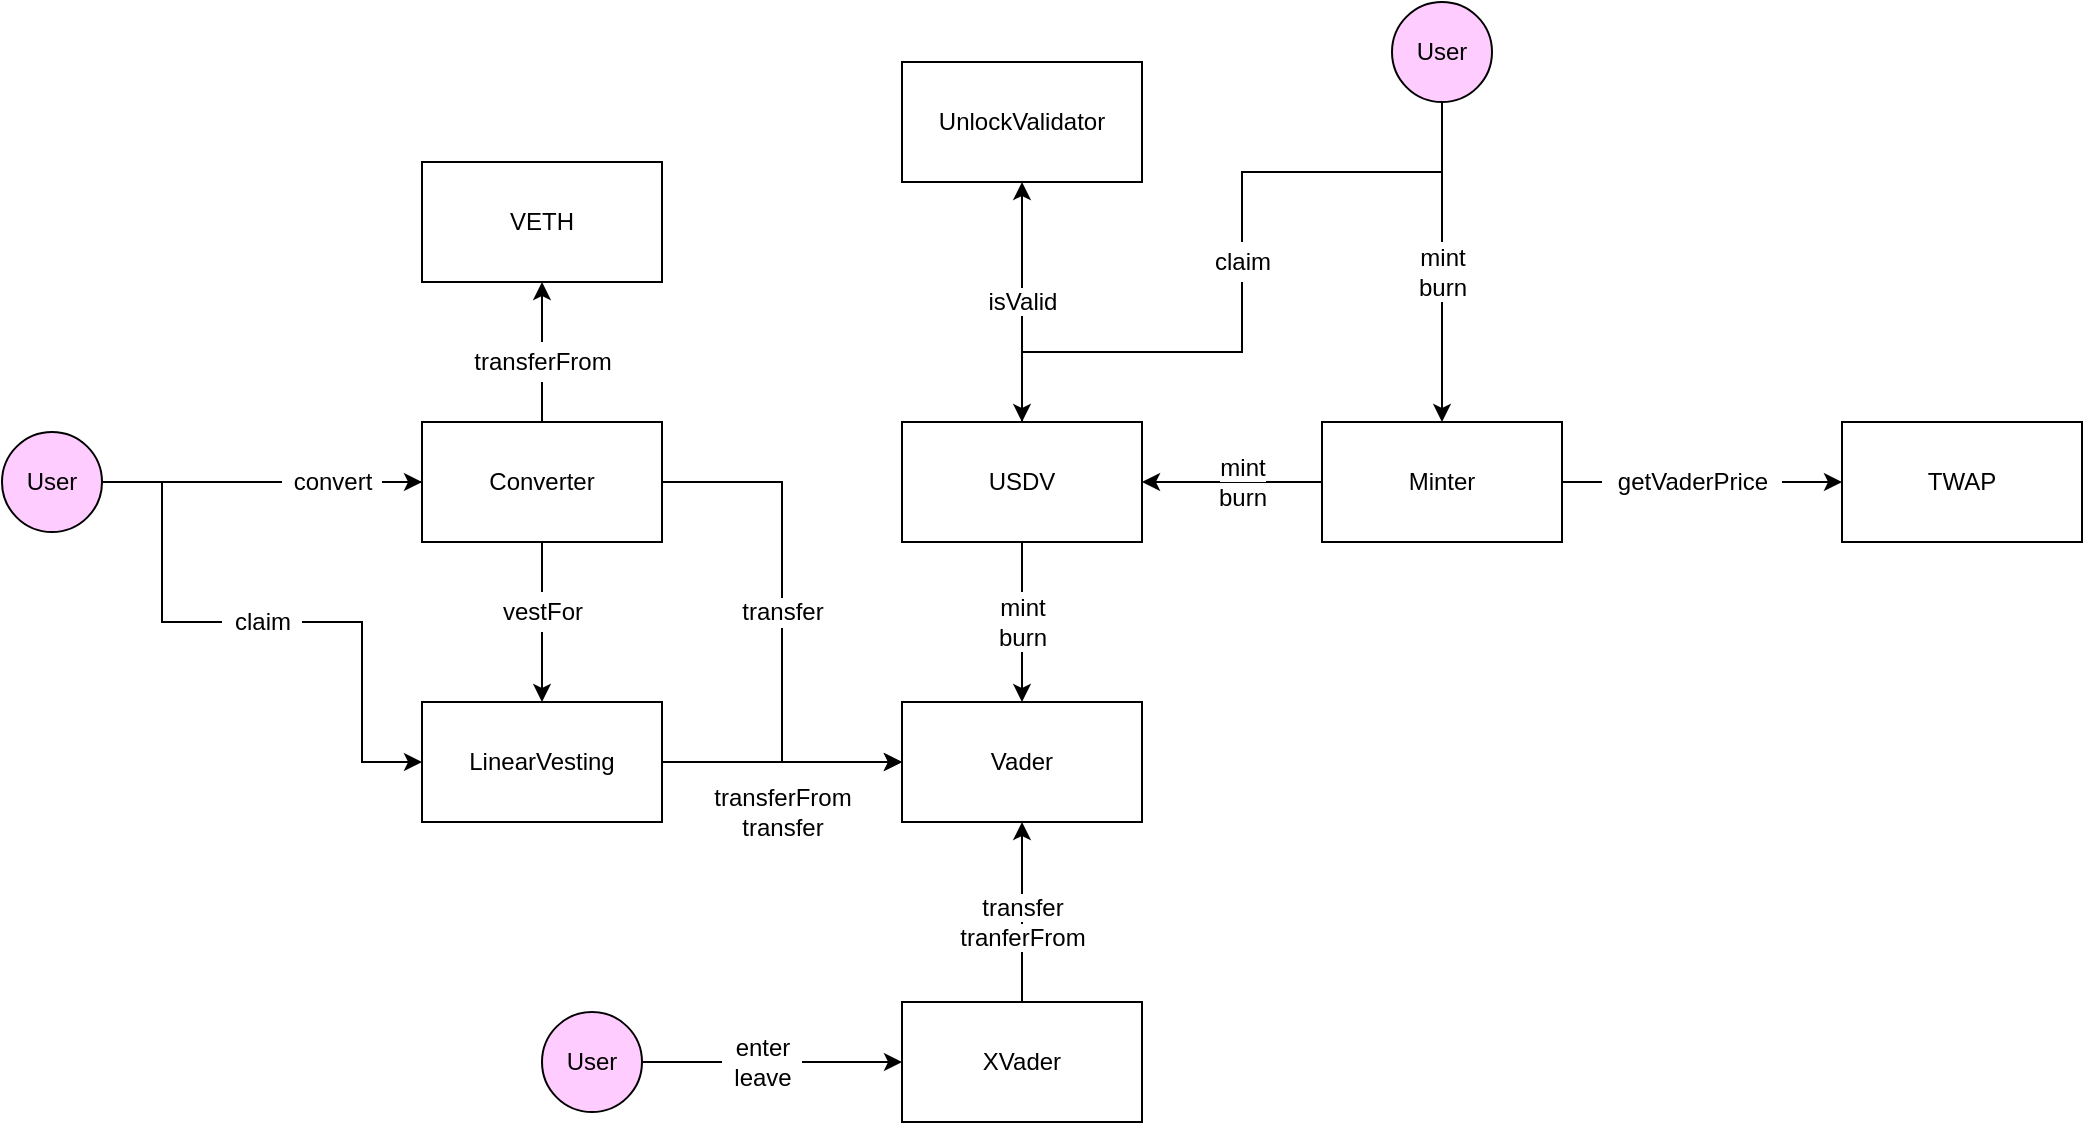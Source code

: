 <mxfile version="15.8.4" type="device"><diagram id="hppAtZGRtyBYPSNbsOE0" name="Page-1"><mxGraphModel dx="1422" dy="651" grid="1" gridSize="10" guides="1" tooltips="1" connect="1" arrows="1" fold="1" page="1" pageScale="1" pageWidth="1100" pageHeight="850" math="0" shadow="0"><root><mxCell id="0"/><mxCell id="1" parent="0"/><mxCell id="SMED7XCr4q9x-_h-L-x7-2" value="VETH" style="rounded=0;whiteSpace=wrap;html=1;" parent="1" vertex="1"><mxGeometry x="220" y="110" width="120" height="60" as="geometry"/></mxCell><mxCell id="x9T1krgxIL_DIVXDdiDr-36" style="edgeStyle=orthogonalEdgeStyle;rounded=0;orthogonalLoop=1;jettySize=auto;html=1;exitX=0.5;exitY=1;exitDx=0;exitDy=0;entryX=0.5;entryY=0;entryDx=0;entryDy=0;startArrow=none;" edge="1" parent="1" source="x9T1krgxIL_DIVXDdiDr-37" target="SMED7XCr4q9x-_h-L-x7-5"><mxGeometry relative="1" as="geometry"/></mxCell><mxCell id="x9T1krgxIL_DIVXDdiDr-42" style="edgeStyle=orthogonalEdgeStyle;rounded=0;orthogonalLoop=1;jettySize=auto;html=1;exitX=0.5;exitY=0;exitDx=0;exitDy=0;entryX=0.5;entryY=1;entryDx=0;entryDy=0;startArrow=none;" edge="1" parent="1" source="x9T1krgxIL_DIVXDdiDr-43" target="SMED7XCr4q9x-_h-L-x7-2"><mxGeometry relative="1" as="geometry"/></mxCell><mxCell id="x9T1krgxIL_DIVXDdiDr-45" style="edgeStyle=orthogonalEdgeStyle;rounded=0;orthogonalLoop=1;jettySize=auto;html=1;exitX=1;exitY=0.5;exitDx=0;exitDy=0;entryX=0;entryY=0.5;entryDx=0;entryDy=0;" edge="1" parent="1" source="SMED7XCr4q9x-_h-L-x7-3" target="SMED7XCr4q9x-_h-L-x7-4"><mxGeometry relative="1" as="geometry"><mxPoint x="410" y="410" as="targetPoint"/></mxGeometry></mxCell><mxCell id="SMED7XCr4q9x-_h-L-x7-3" value="Converter" style="rounded=0;whiteSpace=wrap;html=1;" parent="1" vertex="1"><mxGeometry x="220" y="240" width="120" height="60" as="geometry"/></mxCell><mxCell id="SMED7XCr4q9x-_h-L-x7-4" value="Vader" style="rounded=0;whiteSpace=wrap;html=1;" parent="1" vertex="1"><mxGeometry x="460" y="380" width="120" height="60" as="geometry"/></mxCell><mxCell id="x9T1krgxIL_DIVXDdiDr-48" style="edgeStyle=orthogonalEdgeStyle;rounded=0;orthogonalLoop=1;jettySize=auto;html=1;exitX=1;exitY=0.5;exitDx=0;exitDy=0;entryX=0;entryY=0.5;entryDx=0;entryDy=0;" edge="1" parent="1" source="SMED7XCr4q9x-_h-L-x7-5" target="SMED7XCr4q9x-_h-L-x7-4"><mxGeometry relative="1" as="geometry"><mxPoint x="410" y="410" as="targetPoint"/></mxGeometry></mxCell><mxCell id="SMED7XCr4q9x-_h-L-x7-5" value="LinearVesting" style="rounded=0;whiteSpace=wrap;html=1;" parent="1" vertex="1"><mxGeometry x="220" y="380" width="120" height="60" as="geometry"/></mxCell><mxCell id="x9T1krgxIL_DIVXDdiDr-21" style="edgeStyle=orthogonalEdgeStyle;rounded=0;orthogonalLoop=1;jettySize=auto;html=1;exitX=0.5;exitY=0;exitDx=0;exitDy=0;entryX=0.5;entryY=1;entryDx=0;entryDy=0;" edge="1" parent="1" source="SMED7XCr4q9x-_h-L-x7-20" target="x9T1krgxIL_DIVXDdiDr-6"><mxGeometry relative="1" as="geometry"/></mxCell><mxCell id="x9T1krgxIL_DIVXDdiDr-34" style="edgeStyle=orthogonalEdgeStyle;rounded=0;orthogonalLoop=1;jettySize=auto;html=1;exitX=0.5;exitY=1;exitDx=0;exitDy=0;startArrow=none;" edge="1" parent="1" source="x9T1krgxIL_DIVXDdiDr-18" target="SMED7XCr4q9x-_h-L-x7-4"><mxGeometry relative="1" as="geometry"/></mxCell><mxCell id="SMED7XCr4q9x-_h-L-x7-20" value="USDV" style="rounded=0;whiteSpace=wrap;html=1;" parent="1" vertex="1"><mxGeometry x="460" y="240" width="120" height="60" as="geometry"/></mxCell><mxCell id="x9T1krgxIL_DIVXDdiDr-57" style="edgeStyle=orthogonalEdgeStyle;rounded=0;orthogonalLoop=1;jettySize=auto;html=1;entryX=0.5;entryY=1;entryDx=0;entryDy=0;" edge="1" parent="1" source="hNWRGyqSIjPSaWzCkLJC-1" target="SMED7XCr4q9x-_h-L-x7-4"><mxGeometry relative="1" as="geometry"/></mxCell><mxCell id="hNWRGyqSIjPSaWzCkLJC-1" value="XVader" style="rounded=0;whiteSpace=wrap;html=1;" parent="1" vertex="1"><mxGeometry x="460" y="530" width="120" height="60" as="geometry"/></mxCell><mxCell id="x9T1krgxIL_DIVXDdiDr-13" style="edgeStyle=orthogonalEdgeStyle;rounded=0;orthogonalLoop=1;jettySize=auto;html=1;exitX=0;exitY=0.5;exitDx=0;exitDy=0;entryX=1;entryY=0.5;entryDx=0;entryDy=0;" edge="1" parent="1" source="x9T1krgxIL_DIVXDdiDr-1" target="SMED7XCr4q9x-_h-L-x7-20"><mxGeometry relative="1" as="geometry"/></mxCell><mxCell id="x9T1krgxIL_DIVXDdiDr-15" style="edgeStyle=orthogonalEdgeStyle;rounded=0;orthogonalLoop=1;jettySize=auto;html=1;exitX=1;exitY=0.5;exitDx=0;exitDy=0;entryX=0;entryY=0.5;entryDx=0;entryDy=0;startArrow=none;" edge="1" parent="1" source="x9T1krgxIL_DIVXDdiDr-16" target="x9T1krgxIL_DIVXDdiDr-3"><mxGeometry relative="1" as="geometry"/></mxCell><mxCell id="x9T1krgxIL_DIVXDdiDr-1" value="Minter" style="rounded=0;whiteSpace=wrap;html=1;" vertex="1" parent="1"><mxGeometry x="670" y="240" width="120" height="60" as="geometry"/></mxCell><mxCell id="x9T1krgxIL_DIVXDdiDr-3" value="TWAP" style="rounded=0;whiteSpace=wrap;html=1;fillColor=default;strokeColor=default;fontColor=default;" vertex="1" parent="1"><mxGeometry x="930" y="240" width="120" height="60" as="geometry"/></mxCell><mxCell id="x9T1krgxIL_DIVXDdiDr-6" value="UnlockValidator" style="rounded=0;whiteSpace=wrap;html=1;" vertex="1" parent="1"><mxGeometry x="460" y="60" width="120" height="60" as="geometry"/></mxCell><mxCell id="x9T1krgxIL_DIVXDdiDr-10" style="edgeStyle=orthogonalEdgeStyle;rounded=0;orthogonalLoop=1;jettySize=auto;html=1;exitX=0.5;exitY=1;exitDx=0;exitDy=0;startArrow=none;" edge="1" parent="1" source="x9T1krgxIL_DIVXDdiDr-11" target="x9T1krgxIL_DIVXDdiDr-1"><mxGeometry relative="1" as="geometry"/></mxCell><mxCell id="x9T1krgxIL_DIVXDdiDr-23" style="edgeStyle=orthogonalEdgeStyle;rounded=0;orthogonalLoop=1;jettySize=auto;html=1;exitX=0.5;exitY=1;exitDx=0;exitDy=0;entryX=0.5;entryY=0;entryDx=0;entryDy=0;startArrow=none;" edge="1" parent="1" source="x9T1krgxIL_DIVXDdiDr-25" target="SMED7XCr4q9x-_h-L-x7-20"><mxGeometry relative="1" as="geometry"/></mxCell><mxCell id="x9T1krgxIL_DIVXDdiDr-9" value="User" style="ellipse;whiteSpace=wrap;html=1;aspect=fixed;fillColor=#FFCCFF;" vertex="1" parent="1"><mxGeometry x="705" y="30" width="50" height="50" as="geometry"/></mxCell><mxCell id="x9T1krgxIL_DIVXDdiDr-11" value="mint&lt;br&gt;&lt;div&gt;&lt;span&gt;burn&lt;/span&gt;&lt;/div&gt;" style="text;html=1;align=center;verticalAlign=middle;resizable=0;points=[];autosize=1;strokeColor=none;fillColor=none;" vertex="1" parent="1"><mxGeometry x="710" y="150" width="40" height="30" as="geometry"/></mxCell><mxCell id="x9T1krgxIL_DIVXDdiDr-12" value="" style="edgeStyle=orthogonalEdgeStyle;rounded=0;orthogonalLoop=1;jettySize=auto;html=1;exitX=0.5;exitY=1;exitDx=0;exitDy=0;endArrow=none;" edge="1" parent="1" source="x9T1krgxIL_DIVXDdiDr-9" target="x9T1krgxIL_DIVXDdiDr-11"><mxGeometry relative="1" as="geometry"><mxPoint x="730" y="80" as="sourcePoint"/><mxPoint x="730" y="250" as="targetPoint"/></mxGeometry></mxCell><mxCell id="x9T1krgxIL_DIVXDdiDr-14" value="&lt;span style=&quot;background-color: rgb(255 , 255 , 255)&quot;&gt;mint&lt;br&gt;burn&lt;/span&gt;" style="text;html=1;align=center;verticalAlign=middle;resizable=0;points=[];autosize=1;strokeColor=none;fillColor=none;" vertex="1" parent="1"><mxGeometry x="610" y="255" width="40" height="30" as="geometry"/></mxCell><mxCell id="x9T1krgxIL_DIVXDdiDr-22" value="&lt;span style=&quot;background-color: rgb(255 , 255 , 255)&quot;&gt;isValid&lt;/span&gt;" style="text;html=1;align=center;verticalAlign=middle;resizable=0;points=[];autosize=1;strokeColor=none;fillColor=none;" vertex="1" parent="1"><mxGeometry x="495" y="170" width="50" height="20" as="geometry"/></mxCell><mxCell id="x9T1krgxIL_DIVXDdiDr-25" value="&lt;span style=&quot;background-color: rgb(255 , 255 , 255)&quot;&gt;claim&lt;/span&gt;" style="text;html=1;align=center;verticalAlign=middle;resizable=0;points=[];autosize=1;strokeColor=none;fillColor=none;" vertex="1" parent="1"><mxGeometry x="610" y="150" width="40" height="20" as="geometry"/></mxCell><mxCell id="x9T1krgxIL_DIVXDdiDr-26" value="" style="edgeStyle=orthogonalEdgeStyle;rounded=0;orthogonalLoop=1;jettySize=auto;html=1;exitX=0.5;exitY=1;exitDx=0;exitDy=0;entryX=0.5;entryY=0;entryDx=0;entryDy=0;endArrow=none;" edge="1" parent="1" source="x9T1krgxIL_DIVXDdiDr-9" target="x9T1krgxIL_DIVXDdiDr-25"><mxGeometry relative="1" as="geometry"><mxPoint x="730" y="80" as="sourcePoint"/><mxPoint x="520" y="240" as="targetPoint"/></mxGeometry></mxCell><mxCell id="x9T1krgxIL_DIVXDdiDr-28" value="" style="edgeStyle=orthogonalEdgeStyle;rounded=0;orthogonalLoop=1;jettySize=auto;html=1;entryX=0;entryY=0.5;entryDx=0;entryDy=0;startArrow=none;" edge="1" parent="1" source="x9T1krgxIL_DIVXDdiDr-32" target="SMED7XCr4q9x-_h-L-x7-3"><mxGeometry relative="1" as="geometry"/></mxCell><mxCell id="x9T1krgxIL_DIVXDdiDr-59" style="edgeStyle=orthogonalEdgeStyle;rounded=0;orthogonalLoop=1;jettySize=auto;html=1;exitX=1;exitY=0.5;exitDx=0;exitDy=0;entryX=0;entryY=0.5;entryDx=0;entryDy=0;startArrow=none;" edge="1" parent="1" source="x9T1krgxIL_DIVXDdiDr-41" target="SMED7XCr4q9x-_h-L-x7-5"><mxGeometry relative="1" as="geometry"/></mxCell><mxCell id="x9T1krgxIL_DIVXDdiDr-27" value="User" style="ellipse;whiteSpace=wrap;html=1;aspect=fixed;fillColor=#FFCCFF;" vertex="1" parent="1"><mxGeometry x="10" y="245" width="50" height="50" as="geometry"/></mxCell><mxCell id="x9T1krgxIL_DIVXDdiDr-18" value="mint&lt;br&gt;burn" style="text;html=1;align=center;verticalAlign=middle;resizable=0;points=[];autosize=1;strokeColor=none;fillColor=none;" vertex="1" parent="1"><mxGeometry x="500" y="325" width="40" height="30" as="geometry"/></mxCell><mxCell id="x9T1krgxIL_DIVXDdiDr-35" value="" style="edgeStyle=orthogonalEdgeStyle;rounded=0;orthogonalLoop=1;jettySize=auto;html=1;exitX=0.5;exitY=1;exitDx=0;exitDy=0;endArrow=none;" edge="1" parent="1" source="SMED7XCr4q9x-_h-L-x7-20" target="x9T1krgxIL_DIVXDdiDr-18"><mxGeometry relative="1" as="geometry"><mxPoint x="520" y="300" as="sourcePoint"/><mxPoint x="520" y="410" as="targetPoint"/></mxGeometry></mxCell><mxCell id="x9T1krgxIL_DIVXDdiDr-37" value="vestFor" style="text;html=1;align=center;verticalAlign=middle;resizable=0;points=[];autosize=1;strokeColor=none;fillColor=none;" vertex="1" parent="1"><mxGeometry x="250" y="325" width="60" height="20" as="geometry"/></mxCell><mxCell id="x9T1krgxIL_DIVXDdiDr-38" value="" style="edgeStyle=orthogonalEdgeStyle;rounded=0;orthogonalLoop=1;jettySize=auto;html=1;exitX=0.5;exitY=1;exitDx=0;exitDy=0;entryX=0.5;entryY=0;entryDx=0;entryDy=0;endArrow=none;" edge="1" parent="1" source="SMED7XCr4q9x-_h-L-x7-3" target="x9T1krgxIL_DIVXDdiDr-37"><mxGeometry relative="1" as="geometry"><mxPoint x="280" y="300" as="sourcePoint"/><mxPoint x="280" y="410" as="targetPoint"/></mxGeometry></mxCell><mxCell id="x9T1krgxIL_DIVXDdiDr-32" value="convert" style="text;html=1;align=center;verticalAlign=middle;resizable=0;points=[];autosize=1;strokeColor=none;fillColor=none;labelBackgroundColor=#FFFFFF;" vertex="1" parent="1"><mxGeometry x="150" y="260" width="50" height="20" as="geometry"/></mxCell><mxCell id="x9T1krgxIL_DIVXDdiDr-40" value="" style="edgeStyle=orthogonalEdgeStyle;rounded=0;orthogonalLoop=1;jettySize=auto;html=1;entryX=0;entryY=0.5;entryDx=0;entryDy=0;endArrow=none;" edge="1" parent="1" source="x9T1krgxIL_DIVXDdiDr-27" target="x9T1krgxIL_DIVXDdiDr-32"><mxGeometry relative="1" as="geometry"><mxPoint x="60" y="270" as="sourcePoint"/><mxPoint x="220" y="270" as="targetPoint"/></mxGeometry></mxCell><mxCell id="x9T1krgxIL_DIVXDdiDr-43" value="transferFrom" style="text;html=1;align=center;verticalAlign=middle;resizable=0;points=[];autosize=1;strokeColor=none;fillColor=none;labelBackgroundColor=#FFFFFF;" vertex="1" parent="1"><mxGeometry x="240" y="200" width="80" height="20" as="geometry"/></mxCell><mxCell id="x9T1krgxIL_DIVXDdiDr-44" value="" style="edgeStyle=orthogonalEdgeStyle;rounded=0;orthogonalLoop=1;jettySize=auto;html=1;exitX=0.5;exitY=0;exitDx=0;exitDy=0;entryX=0.5;entryY=1;entryDx=0;entryDy=0;endArrow=none;" edge="1" parent="1" source="SMED7XCr4q9x-_h-L-x7-3" target="x9T1krgxIL_DIVXDdiDr-43"><mxGeometry relative="1" as="geometry"><mxPoint x="280" y="240" as="sourcePoint"/><mxPoint x="280" y="120" as="targetPoint"/></mxGeometry></mxCell><mxCell id="x9T1krgxIL_DIVXDdiDr-46" value="transfer" style="text;html=1;align=center;verticalAlign=middle;resizable=0;points=[];autosize=1;strokeColor=none;fillColor=none;labelBackgroundColor=#FFFFFF;" vertex="1" parent="1"><mxGeometry x="370" y="325" width="60" height="20" as="geometry"/></mxCell><mxCell id="x9T1krgxIL_DIVXDdiDr-49" value="transferFrom&lt;br&gt;transfer" style="text;html=1;align=center;verticalAlign=middle;resizable=0;points=[];autosize=1;strokeColor=none;fillColor=none;" vertex="1" parent="1"><mxGeometry x="360" y="420" width="80" height="30" as="geometry"/></mxCell><mxCell id="x9T1krgxIL_DIVXDdiDr-53" style="edgeStyle=orthogonalEdgeStyle;rounded=0;orthogonalLoop=1;jettySize=auto;html=1;exitX=1;exitY=0.5;exitDx=0;exitDy=0;entryX=0;entryY=0.5;entryDx=0;entryDy=0;startArrow=none;" edge="1" parent="1" source="x9T1krgxIL_DIVXDdiDr-54" target="hNWRGyqSIjPSaWzCkLJC-1"><mxGeometry relative="1" as="geometry"/></mxCell><mxCell id="x9T1krgxIL_DIVXDdiDr-52" value="User" style="ellipse;whiteSpace=wrap;html=1;aspect=fixed;fillColor=#FFCCFF;" vertex="1" parent="1"><mxGeometry x="280" y="535" width="50" height="50" as="geometry"/></mxCell><mxCell id="x9T1krgxIL_DIVXDdiDr-54" value="enter&lt;br&gt;leave" style="text;html=1;align=center;verticalAlign=middle;resizable=0;points=[];autosize=1;strokeColor=none;fillColor=none;" vertex="1" parent="1"><mxGeometry x="370" y="545" width="40" height="30" as="geometry"/></mxCell><mxCell id="x9T1krgxIL_DIVXDdiDr-55" value="" style="edgeStyle=orthogonalEdgeStyle;rounded=0;orthogonalLoop=1;jettySize=auto;html=1;exitX=1;exitY=0.5;exitDx=0;exitDy=0;entryX=0;entryY=0.5;entryDx=0;entryDy=0;endArrow=none;" edge="1" parent="1" source="x9T1krgxIL_DIVXDdiDr-52" target="x9T1krgxIL_DIVXDdiDr-54"><mxGeometry relative="1" as="geometry"><mxPoint x="330" y="560" as="sourcePoint"/><mxPoint x="460" y="560" as="targetPoint"/></mxGeometry></mxCell><mxCell id="x9T1krgxIL_DIVXDdiDr-58" value="&lt;span style=&quot;background-color: rgb(255 , 255 , 255)&quot;&gt;transfer&lt;br&gt;tranferFrom&lt;/span&gt;" style="text;html=1;align=center;verticalAlign=middle;resizable=0;points=[];autosize=1;strokeColor=none;fillColor=none;" vertex="1" parent="1"><mxGeometry x="480" y="475" width="80" height="30" as="geometry"/></mxCell><mxCell id="x9T1krgxIL_DIVXDdiDr-41" value="claim" style="text;html=1;align=center;verticalAlign=middle;resizable=0;points=[];autosize=1;strokeColor=none;fillColor=none;labelBackgroundColor=#FFFFFF;" vertex="1" parent="1"><mxGeometry x="120" y="330" width="40" height="20" as="geometry"/></mxCell><mxCell id="x9T1krgxIL_DIVXDdiDr-60" value="" style="edgeStyle=orthogonalEdgeStyle;rounded=0;orthogonalLoop=1;jettySize=auto;html=1;exitX=1;exitY=0.5;exitDx=0;exitDy=0;entryX=0;entryY=0.5;entryDx=0;entryDy=0;endArrow=none;" edge="1" parent="1" source="x9T1krgxIL_DIVXDdiDr-27" target="x9T1krgxIL_DIVXDdiDr-41"><mxGeometry relative="1" as="geometry"><mxPoint x="60" y="270" as="sourcePoint"/><mxPoint x="220" y="410" as="targetPoint"/></mxGeometry></mxCell><mxCell id="x9T1krgxIL_DIVXDdiDr-16" value="getVaderPrice" style="text;html=1;align=center;verticalAlign=middle;resizable=0;points=[];autosize=1;strokeColor=none;fillColor=none;" vertex="1" parent="1"><mxGeometry x="810" y="260" width="90" height="20" as="geometry"/></mxCell><mxCell id="x9T1krgxIL_DIVXDdiDr-61" value="" style="edgeStyle=orthogonalEdgeStyle;rounded=0;orthogonalLoop=1;jettySize=auto;html=1;exitX=1;exitY=0.5;exitDx=0;exitDy=0;entryX=0;entryY=0.5;entryDx=0;entryDy=0;endArrow=none;" edge="1" parent="1" source="x9T1krgxIL_DIVXDdiDr-1" target="x9T1krgxIL_DIVXDdiDr-16"><mxGeometry relative="1" as="geometry"><mxPoint x="790" y="270" as="sourcePoint"/><mxPoint x="910" y="270" as="targetPoint"/></mxGeometry></mxCell></root></mxGraphModel></diagram></mxfile>
